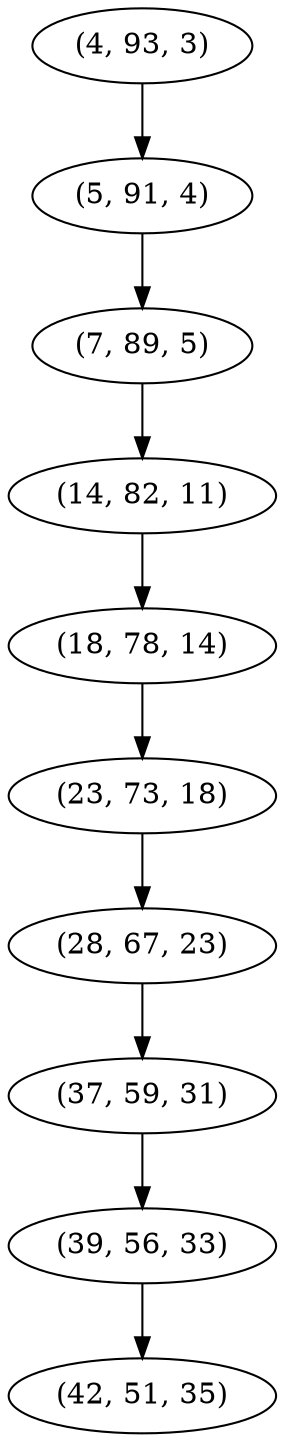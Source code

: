 digraph tree {
    "(4, 93, 3)";
    "(5, 91, 4)";
    "(7, 89, 5)";
    "(14, 82, 11)";
    "(18, 78, 14)";
    "(23, 73, 18)";
    "(28, 67, 23)";
    "(37, 59, 31)";
    "(39, 56, 33)";
    "(42, 51, 35)";
    "(4, 93, 3)" -> "(5, 91, 4)";
    "(5, 91, 4)" -> "(7, 89, 5)";
    "(7, 89, 5)" -> "(14, 82, 11)";
    "(14, 82, 11)" -> "(18, 78, 14)";
    "(18, 78, 14)" -> "(23, 73, 18)";
    "(23, 73, 18)" -> "(28, 67, 23)";
    "(28, 67, 23)" -> "(37, 59, 31)";
    "(37, 59, 31)" -> "(39, 56, 33)";
    "(39, 56, 33)" -> "(42, 51, 35)";
}
